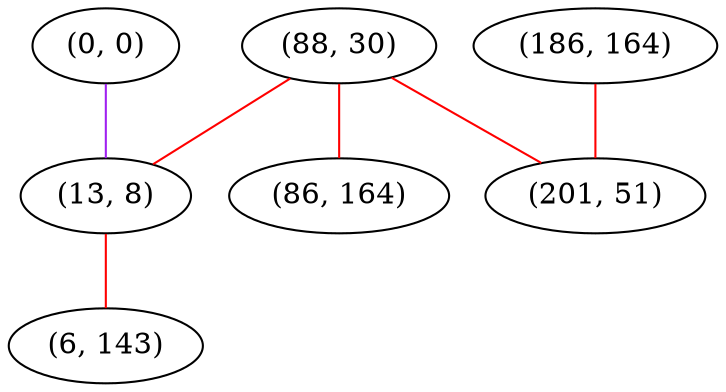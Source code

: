 graph "" {
"(88, 30)";
"(0, 0)";
"(86, 164)";
"(186, 164)";
"(13, 8)";
"(201, 51)";
"(6, 143)";
"(88, 30)" -- "(86, 164)"  [color=red, key=0, weight=1];
"(88, 30)" -- "(201, 51)"  [color=red, key=0, weight=1];
"(88, 30)" -- "(13, 8)"  [color=red, key=0, weight=1];
"(0, 0)" -- "(13, 8)"  [color=purple, key=0, weight=4];
"(186, 164)" -- "(201, 51)"  [color=red, key=0, weight=1];
"(13, 8)" -- "(6, 143)"  [color=red, key=0, weight=1];
}
